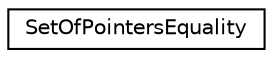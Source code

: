 digraph "Graphical Class Hierarchy"
{
 // INTERACTIVE_SVG=YES
 // LATEX_PDF_SIZE
  edge [fontname="Helvetica",fontsize="10",labelfontname="Helvetica",labelfontsize="10"];
  node [fontname="Helvetica",fontsize="10",shape=record];
  rankdir="LR";
  Node0 [label="SetOfPointersEquality",height=0.2,width=0.4,color="black", fillcolor="white", style="filled",URL="$structSetOfPointersEquality.html",tooltip=" "];
}
